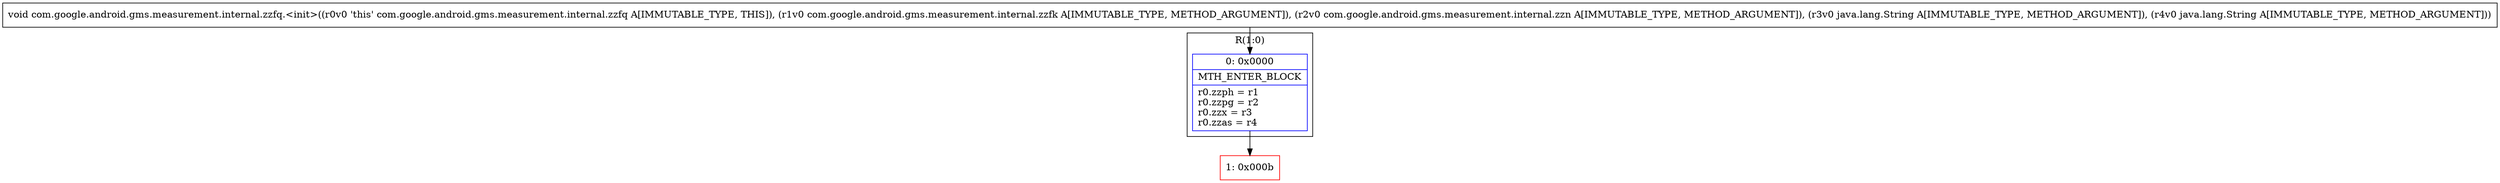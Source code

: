 digraph "CFG forcom.google.android.gms.measurement.internal.zzfq.\<init\>(Lcom\/google\/android\/gms\/measurement\/internal\/zzfk;Lcom\/google\/android\/gms\/measurement\/internal\/zzn;Ljava\/lang\/String;Ljava\/lang\/String;)V" {
subgraph cluster_Region_786200237 {
label = "R(1:0)";
node [shape=record,color=blue];
Node_0 [shape=record,label="{0\:\ 0x0000|MTH_ENTER_BLOCK\l|r0.zzph = r1\lr0.zzpg = r2\lr0.zzx = r3\lr0.zzas = r4\l}"];
}
Node_1 [shape=record,color=red,label="{1\:\ 0x000b}"];
MethodNode[shape=record,label="{void com.google.android.gms.measurement.internal.zzfq.\<init\>((r0v0 'this' com.google.android.gms.measurement.internal.zzfq A[IMMUTABLE_TYPE, THIS]), (r1v0 com.google.android.gms.measurement.internal.zzfk A[IMMUTABLE_TYPE, METHOD_ARGUMENT]), (r2v0 com.google.android.gms.measurement.internal.zzn A[IMMUTABLE_TYPE, METHOD_ARGUMENT]), (r3v0 java.lang.String A[IMMUTABLE_TYPE, METHOD_ARGUMENT]), (r4v0 java.lang.String A[IMMUTABLE_TYPE, METHOD_ARGUMENT])) }"];
MethodNode -> Node_0;
Node_0 -> Node_1;
}

